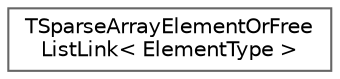 digraph "Graphical Class Hierarchy"
{
 // INTERACTIVE_SVG=YES
 // LATEX_PDF_SIZE
  bgcolor="transparent";
  edge [fontname=Helvetica,fontsize=10,labelfontname=Helvetica,labelfontsize=10];
  node [fontname=Helvetica,fontsize=10,shape=box,height=0.2,width=0.4];
  rankdir="LR";
  Node0 [id="Node000000",label="TSparseArrayElementOrFree\lListLink\< ElementType \>",height=0.2,width=0.4,color="grey40", fillcolor="white", style="filled",URL="$d9/da6/unionTSparseArrayElementOrFreeListLink.html",tooltip="Allocated elements are overlapped with free element info in the element list."];
}
